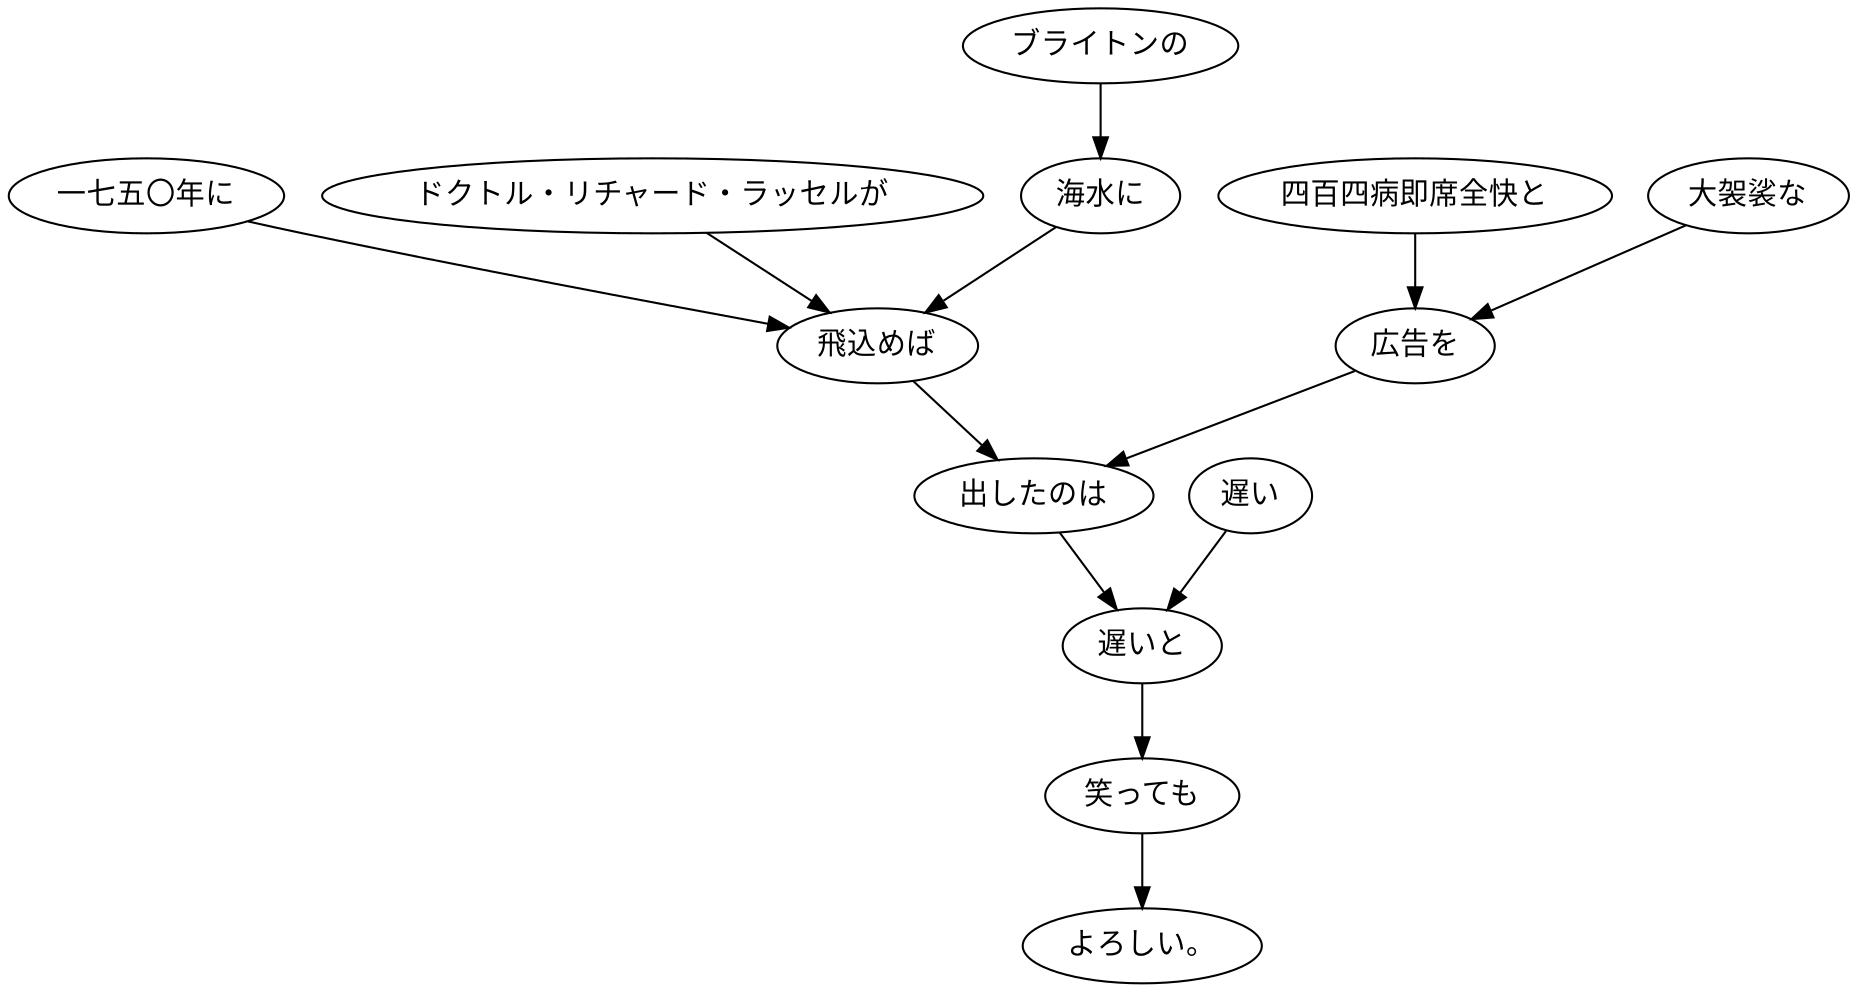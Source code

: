 digraph graph3922 {
	node0 [label="一七五〇年に"];
	node1 [label="ドクトル・リチャード・ラッセルが"];
	node2 [label="ブライトンの"];
	node3 [label="海水に"];
	node4 [label="飛込めば"];
	node5 [label="四百四病即席全快と"];
	node6 [label="大袈裟な"];
	node7 [label="広告を"];
	node8 [label="出したのは"];
	node9 [label="遅い"];
	node10 [label="遅いと"];
	node11 [label="笑っても"];
	node12 [label="よろしい。"];
	node0 -> node4;
	node1 -> node4;
	node2 -> node3;
	node3 -> node4;
	node4 -> node8;
	node5 -> node7;
	node6 -> node7;
	node7 -> node8;
	node8 -> node10;
	node9 -> node10;
	node10 -> node11;
	node11 -> node12;
}
